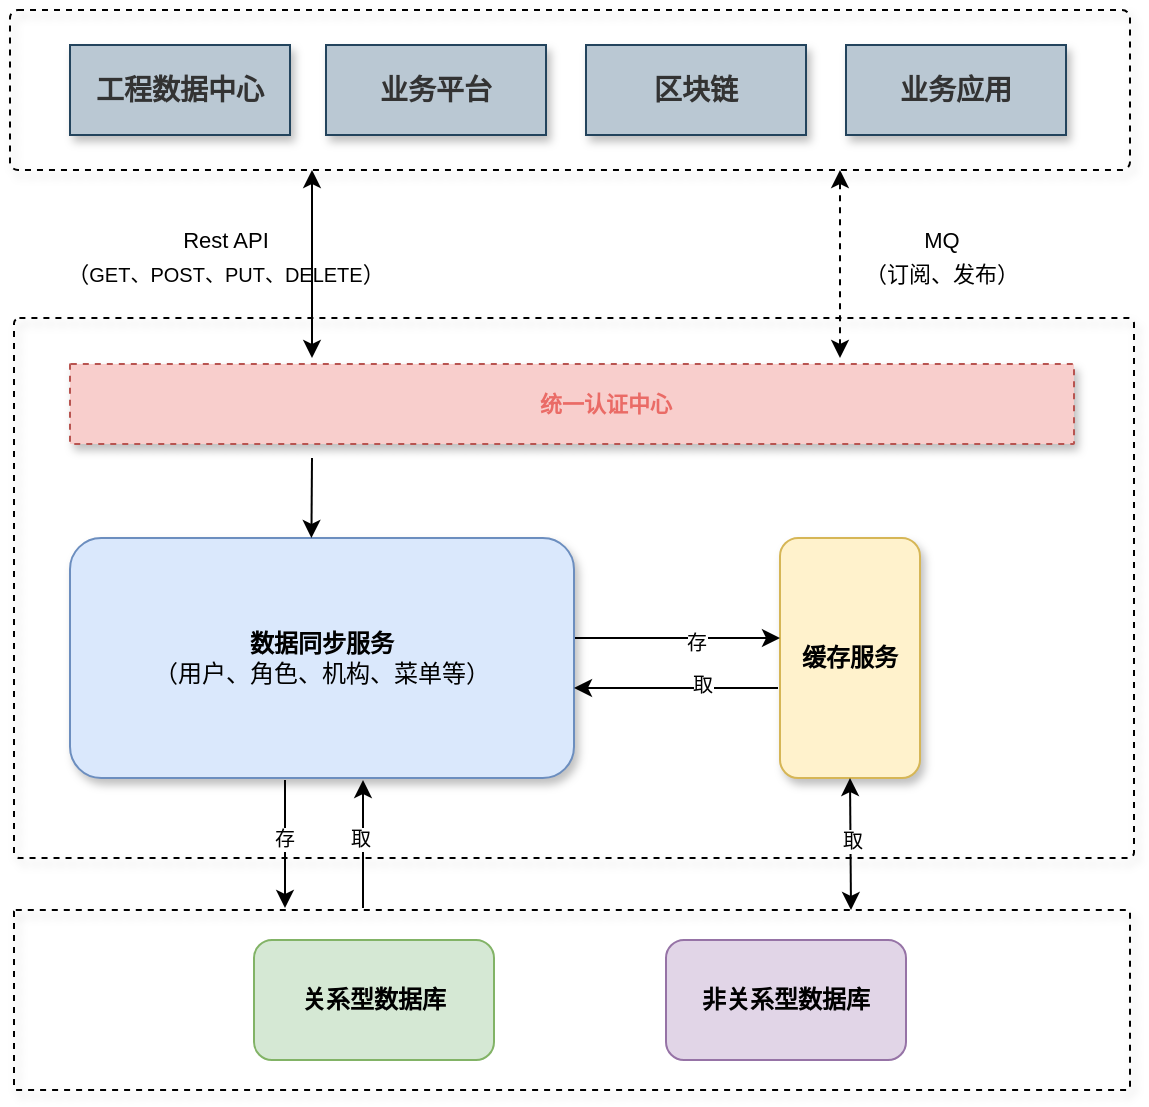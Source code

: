 <mxfile version="19.0.0" type="github" pages="2">
  <diagram id="8Mcmq0ioaoLnQd22ZTMx" name="第 1 页">
    <mxGraphModel dx="868" dy="468" grid="1" gridSize="10" guides="1" tooltips="1" connect="1" arrows="1" fold="1" page="1" pageScale="1" pageWidth="300" pageHeight="900" math="0" shadow="0">
      <root>
        <mxCell id="0" />
        <mxCell id="1" parent="0" />
        <mxCell id="98vJzE4Z4TFfjShBDfRC-30" value="" style="text;html=1;fillColor=none;align=center;verticalAlign=middle;whiteSpace=wrap;fontSize=54;fontStyle=1;shadow=1;rounded=1;glass=0;sketch=0;arcSize=1;dashed=1;strokeWidth=1;container=0;strokeColor=default;" vertex="1" parent="1">
          <mxGeometry x="20" y="210" width="560" height="270" as="geometry" />
        </mxCell>
        <mxCell id="Qy1Y6E39n3u61H79zV9y-25" value="" style="rounded=1;whiteSpace=wrap;html=1;shadow=1;fontSize=11;strokeWidth=1;fillColor=none;dashed=1;arcSize=5;" parent="1" vertex="1">
          <mxGeometry x="18" y="56" width="560" height="80" as="geometry" />
        </mxCell>
        <mxCell id="xZrQEDNqEejDbcOTDLVU-12" value="" style="text;html=1;fillColor=#f8cecc;align=center;verticalAlign=middle;whiteSpace=wrap;fontSize=54;fontStyle=1;shadow=1;rounded=1;glass=0;sketch=0;arcSize=1;dashed=1;strokeWidth=1;container=0;strokeColor=#b85450;" parent="1" vertex="1">
          <mxGeometry x="48" y="233" width="502" height="40" as="geometry" />
        </mxCell>
        <mxCell id="Qy1Y6E39n3u61H79zV9y-29" value="&lt;b style=&quot;color: rgb(51, 51, 51); font-size: 14px;&quot;&gt;工程数据中心&lt;/b&gt;" style="rounded=0;whiteSpace=wrap;html=1;shadow=1;fontSize=11;strokeColor=#23445d;strokeWidth=1;fillColor=#bac8d3;" parent="1" vertex="1">
          <mxGeometry x="48" y="73.5" width="110" height="45" as="geometry" />
        </mxCell>
        <mxCell id="Qy1Y6E39n3u61H79zV9y-32" value="&lt;b style=&quot;color: rgb(51, 51, 51); font-size: 14px;&quot;&gt;业务应用&lt;/b&gt;" style="rounded=0;whiteSpace=wrap;html=1;shadow=1;fontSize=11;strokeColor=#23445d;strokeWidth=1;fillColor=#bac8d3;" parent="1" vertex="1">
          <mxGeometry x="436" y="73.5" width="110" height="45" as="geometry" />
        </mxCell>
        <mxCell id="Qy1Y6E39n3u61H79zV9y-50" value="&lt;b&gt;&lt;font color=&quot;#ea6b66&quot;&gt;统一认证中心&lt;/font&gt;&lt;/b&gt;" style="text;html=1;strokeColor=none;fillColor=none;align=center;verticalAlign=middle;whiteSpace=wrap;rounded=0;shadow=1;fontSize=11;" parent="1" vertex="1">
          <mxGeometry x="246" y="241" width="140" height="24" as="geometry" />
        </mxCell>
        <mxCell id="Qy1Y6E39n3u61H79zV9y-59" value="&lt;font style=&quot;font-size: 11px;&quot;&gt;MQ&lt;br&gt;（订阅、发布）&lt;br&gt;&lt;/font&gt;" style="text;html=1;strokeColor=none;fillColor=none;align=center;verticalAlign=middle;whiteSpace=wrap;rounded=0;shadow=1;fontSize=14;" parent="1" vertex="1">
          <mxGeometry x="438" y="166" width="92" height="24" as="geometry" />
        </mxCell>
        <mxCell id="Qy1Y6E39n3u61H79zV9y-60" value="" style="endArrow=classic;startArrow=classic;html=1;rounded=0;dashed=1;fontSize=11;fontColor=#000000;strokeColor=#000000;jumpStyle=none;entryX=0.75;entryY=1;entryDx=0;entryDy=0;" parent="1" edge="1">
          <mxGeometry width="50" height="50" relative="1" as="geometry">
            <mxPoint x="433" y="230" as="sourcePoint" />
            <mxPoint x="433" y="136" as="targetPoint" />
            <Array as="points">
              <mxPoint x="433" y="180" />
            </Array>
          </mxGeometry>
        </mxCell>
        <mxCell id="98vJzE4Z4TFfjShBDfRC-1" value="" style="text;html=1;fillColor=none;align=center;verticalAlign=middle;whiteSpace=wrap;fontSize=54;fontStyle=1;shadow=1;rounded=1;glass=0;sketch=0;arcSize=1;dashed=1;strokeWidth=1;container=0;strokeColor=default;" vertex="1" parent="1">
          <mxGeometry x="20" y="506" width="558" height="90" as="geometry" />
        </mxCell>
        <mxCell id="98vJzE4Z4TFfjShBDfRC-3" value="&lt;b&gt;关系型数据库&lt;/b&gt;" style="rounded=1;whiteSpace=wrap;html=1;fillColor=#d5e8d4;strokeColor=#82b366;" vertex="1" parent="1">
          <mxGeometry x="140" y="521" width="120" height="60" as="geometry" />
        </mxCell>
        <mxCell id="98vJzE4Z4TFfjShBDfRC-4" value="&lt;b&gt;非关系型数据库&lt;/b&gt;" style="rounded=1;whiteSpace=wrap;html=1;fillColor=#e1d5e7;strokeColor=#9673a6;" vertex="1" parent="1">
          <mxGeometry x="346" y="521" width="120" height="60" as="geometry" />
        </mxCell>
        <mxCell id="98vJzE4Z4TFfjShBDfRC-5" value="&lt;b&gt;缓存服务&lt;/b&gt;" style="rounded=1;whiteSpace=wrap;html=1;fillColor=#fff2cc;strokeColor=#d6b656;shadow=1;arcSize=13;" vertex="1" parent="1">
          <mxGeometry x="403" y="320" width="70" height="120" as="geometry" />
        </mxCell>
        <mxCell id="98vJzE4Z4TFfjShBDfRC-6" value="&lt;font style=&quot;font-size: 11px;&quot;&gt;Rest API&lt;br&gt;&lt;/font&gt;&lt;font style=&quot;font-size: 11px;&quot;&gt;（&lt;span style=&quot;font-size: 10px;&quot;&gt;GET、POST、PUT、DELETE&lt;/span&gt;）&lt;/font&gt;&lt;font style=&quot;font-size: 11px;&quot;&gt;&lt;br&gt;&lt;/font&gt;" style="text;html=1;strokeColor=none;fillColor=none;align=center;verticalAlign=middle;whiteSpace=wrap;rounded=0;shadow=1;fontSize=14;" vertex="1" parent="1">
          <mxGeometry x="30" y="160.5" width="192" height="35" as="geometry" />
        </mxCell>
        <mxCell id="98vJzE4Z4TFfjShBDfRC-10" value="" style="endArrow=classic;startArrow=classic;html=1;rounded=0;fontSize=11;fontColor=#000000;strokeColor=#000000;jumpStyle=none;entryX=0.25;entryY=1;entryDx=0;entryDy=0;" edge="1" parent="1">
          <mxGeometry width="50" height="50" relative="1" as="geometry">
            <mxPoint x="169" y="230" as="sourcePoint" />
            <mxPoint x="169" y="136" as="targetPoint" />
            <Array as="points" />
          </mxGeometry>
        </mxCell>
        <mxCell id="98vJzE4Z4TFfjShBDfRC-12" value="" style="endArrow=classic;html=1;rounded=0;fontSize=10;entryX=0;entryY=0.5;entryDx=0;entryDy=0;exitX=1;exitY=0.5;exitDx=0;exitDy=0;" edge="1" parent="1">
          <mxGeometry width="50" height="50" relative="1" as="geometry">
            <mxPoint x="296" y="370" as="sourcePoint" />
            <mxPoint x="403" y="370" as="targetPoint" />
          </mxGeometry>
        </mxCell>
        <mxCell id="98vJzE4Z4TFfjShBDfRC-25" value="存" style="edgeLabel;html=1;align=center;verticalAlign=middle;resizable=0;points=[];fontSize=10;" vertex="1" connectable="0" parent="98vJzE4Z4TFfjShBDfRC-12">
          <mxGeometry x="0.215" y="-2" relative="1" as="geometry">
            <mxPoint as="offset" />
          </mxGeometry>
        </mxCell>
        <mxCell id="98vJzE4Z4TFfjShBDfRC-13" value="" style="endArrow=classic;startArrow=classic;html=1;rounded=0;fontSize=11;fontColor=#000000;strokeColor=#000000;jumpStyle=none;entryX=0.5;entryY=1;entryDx=0;entryDy=0;exitX=0.75;exitY=0;exitDx=0;exitDy=0;" edge="1" parent="1" source="98vJzE4Z4TFfjShBDfRC-1" target="98vJzE4Z4TFfjShBDfRC-5">
          <mxGeometry width="50" height="50" relative="1" as="geometry">
            <mxPoint x="168.0" y="428" as="sourcePoint" />
            <mxPoint x="168" y="348" as="targetPoint" />
            <Array as="points" />
          </mxGeometry>
        </mxCell>
        <mxCell id="98vJzE4Z4TFfjShBDfRC-27" value="取" style="edgeLabel;html=1;align=center;verticalAlign=middle;resizable=0;points=[];fontSize=10;" vertex="1" connectable="0" parent="98vJzE4Z4TFfjShBDfRC-13">
          <mxGeometry x="-0.385" y="-1" relative="1" as="geometry">
            <mxPoint x="-1" y="-15" as="offset" />
          </mxGeometry>
        </mxCell>
        <mxCell id="98vJzE4Z4TFfjShBDfRC-17" value="&lt;b&gt;数据同步服务&lt;/b&gt;&lt;br&gt;（用户、角色、机构、菜单等）" style="rounded=1;whiteSpace=wrap;html=1;fillColor=#dae8fc;strokeColor=#6c8ebf;shadow=1;arcSize=13;" vertex="1" parent="1">
          <mxGeometry x="48" y="320" width="252" height="120" as="geometry" />
        </mxCell>
        <mxCell id="98vJzE4Z4TFfjShBDfRC-18" value="" style="endArrow=classic;html=1;rounded=0;fontSize=10;entryX=0.479;entryY=0;entryDx=0;entryDy=0;entryPerimeter=0;" edge="1" parent="1" target="98vJzE4Z4TFfjShBDfRC-17">
          <mxGeometry width="50" height="50" relative="1" as="geometry">
            <mxPoint x="169" y="280" as="sourcePoint" />
            <mxPoint x="260" y="280" as="targetPoint" />
          </mxGeometry>
        </mxCell>
        <mxCell id="98vJzE4Z4TFfjShBDfRC-20" value="" style="endArrow=classic;html=1;rounded=0;fontSize=10;entryX=0.5;entryY=0;entryDx=0;entryDy=0;exitX=0.25;exitY=1;exitDx=0;exitDy=0;" edge="1" parent="1">
          <mxGeometry width="50" height="50" relative="1" as="geometry">
            <mxPoint x="155.5" y="441" as="sourcePoint" />
            <mxPoint x="155.5" y="505" as="targetPoint" />
          </mxGeometry>
        </mxCell>
        <mxCell id="98vJzE4Z4TFfjShBDfRC-23" value="存" style="edgeLabel;html=1;align=center;verticalAlign=middle;resizable=0;points=[];fontSize=10;" vertex="1" connectable="0" parent="98vJzE4Z4TFfjShBDfRC-20">
          <mxGeometry x="-0.344" relative="1" as="geometry">
            <mxPoint x="-1" y="8" as="offset" />
          </mxGeometry>
        </mxCell>
        <mxCell id="98vJzE4Z4TFfjShBDfRC-21" value="" style="endArrow=classic;html=1;rounded=0;fontSize=10;exitX=1;exitY=0.5;exitDx=0;exitDy=0;" edge="1" parent="1">
          <mxGeometry width="50" height="50" relative="1" as="geometry">
            <mxPoint x="402" y="395" as="sourcePoint" />
            <mxPoint x="300" y="395" as="targetPoint" />
          </mxGeometry>
        </mxCell>
        <mxCell id="98vJzE4Z4TFfjShBDfRC-26" value="取" style="edgeLabel;html=1;align=center;verticalAlign=middle;resizable=0;points=[];fontSize=10;" vertex="1" connectable="0" parent="98vJzE4Z4TFfjShBDfRC-21">
          <mxGeometry x="-0.252" y="-2" relative="1" as="geometry">
            <mxPoint as="offset" />
          </mxGeometry>
        </mxCell>
        <mxCell id="98vJzE4Z4TFfjShBDfRC-22" value="" style="endArrow=classic;html=1;rounded=0;fontSize=10;entryX=0.5;entryY=0;entryDx=0;entryDy=0;exitX=0.25;exitY=1;exitDx=0;exitDy=0;" edge="1" parent="1">
          <mxGeometry width="50" height="50" relative="1" as="geometry">
            <mxPoint x="194.5" y="505" as="sourcePoint" />
            <mxPoint x="194.5" y="441" as="targetPoint" />
          </mxGeometry>
        </mxCell>
        <mxCell id="98vJzE4Z4TFfjShBDfRC-24" value="取" style="edgeLabel;html=1;align=center;verticalAlign=middle;resizable=0;points=[];fontSize=10;" vertex="1" connectable="0" parent="98vJzE4Z4TFfjShBDfRC-22">
          <mxGeometry x="0.406" y="2" relative="1" as="geometry">
            <mxPoint y="10" as="offset" />
          </mxGeometry>
        </mxCell>
        <mxCell id="98vJzE4Z4TFfjShBDfRC-28" value="&lt;b style=&quot;color: rgb(51, 51, 51); font-size: 14px;&quot;&gt;业务平台&lt;/b&gt;" style="rounded=0;whiteSpace=wrap;html=1;shadow=1;fontSize=11;strokeColor=#23445d;strokeWidth=1;fillColor=#bac8d3;" vertex="1" parent="1">
          <mxGeometry x="176" y="73.5" width="110" height="45" as="geometry" />
        </mxCell>
        <mxCell id="98vJzE4Z4TFfjShBDfRC-29" value="&lt;b style=&quot;color: rgb(51, 51, 51); font-size: 14px;&quot;&gt;区块链&lt;/b&gt;" style="rounded=0;whiteSpace=wrap;html=1;shadow=1;fontSize=11;strokeColor=#23445d;strokeWidth=1;fillColor=#bac8d3;" vertex="1" parent="1">
          <mxGeometry x="306" y="73.5" width="110" height="45" as="geometry" />
        </mxCell>
      </root>
    </mxGraphModel>
  </diagram>
  <diagram id="HrFjFPu9NfcljseWr6zG" name="第 2 页">
    <mxGraphModel dx="868" dy="525" grid="1" gridSize="10" guides="1" tooltips="1" connect="1" arrows="1" fold="1" page="1" pageScale="1" pageWidth="300" pageHeight="900" math="0" shadow="0">
      <root>
        <mxCell id="0" />
        <mxCell id="1" parent="0" />
      </root>
    </mxGraphModel>
  </diagram>
</mxfile>
